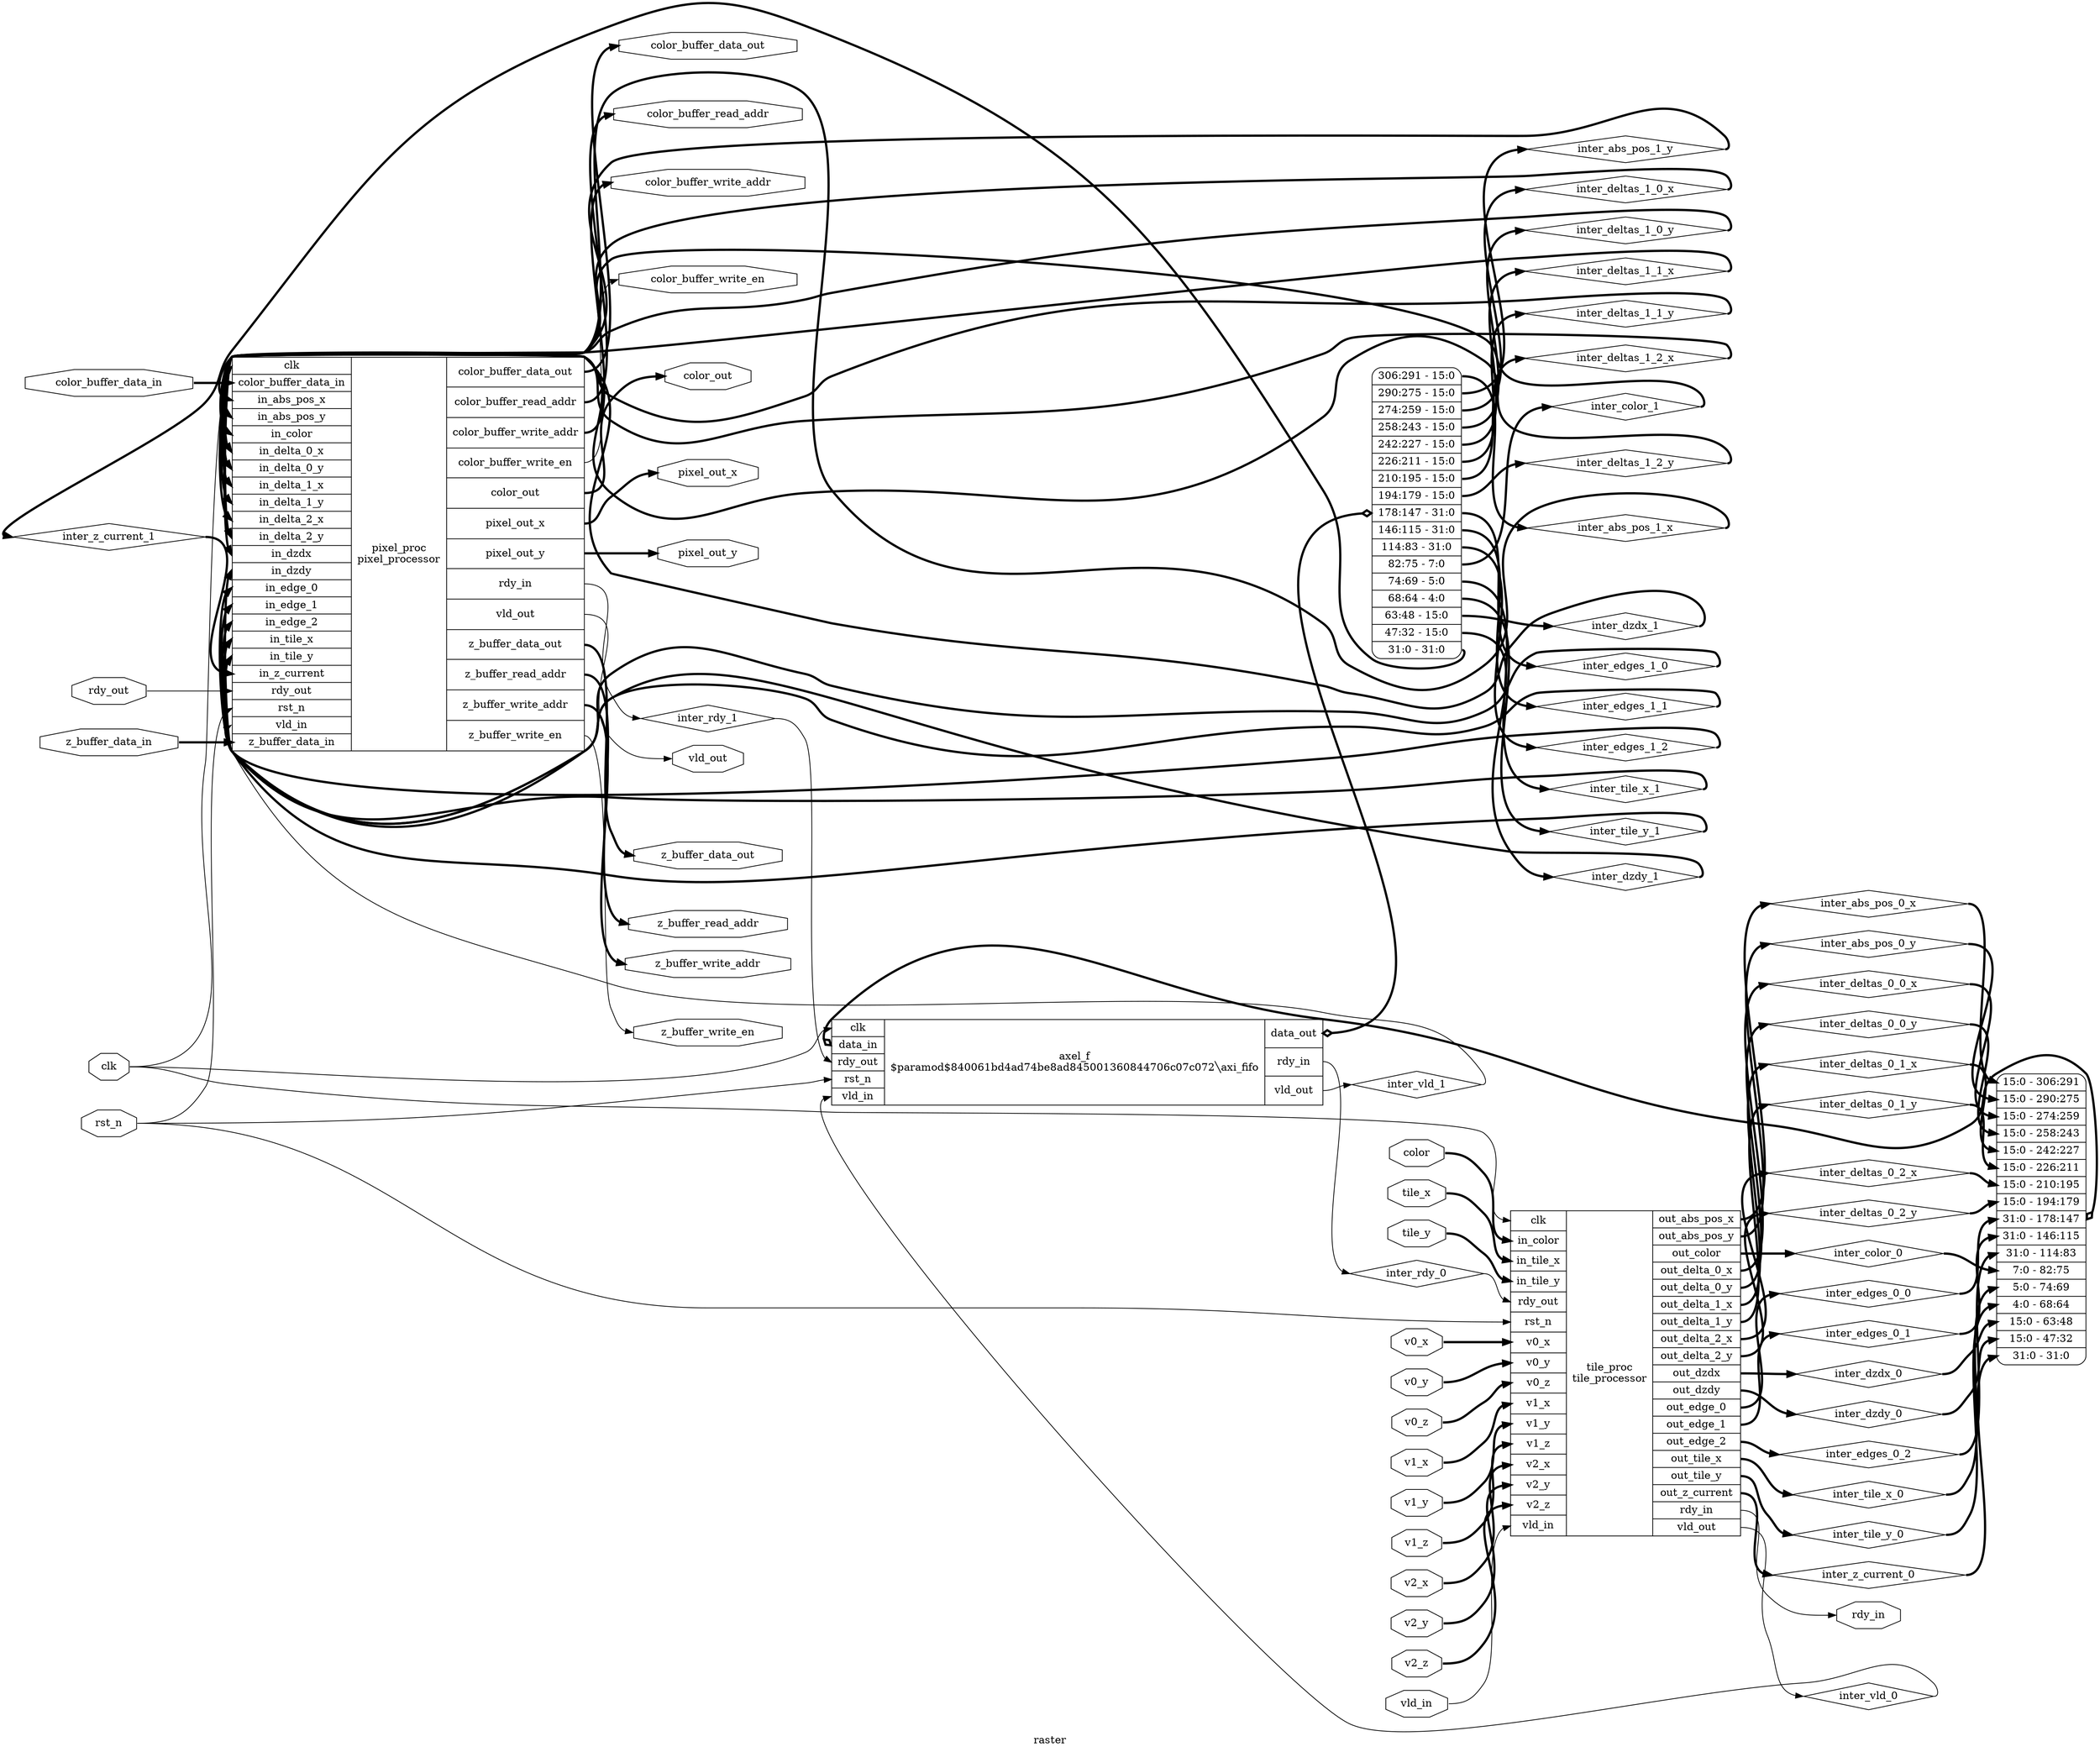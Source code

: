 digraph "raster" {
label="raster";
rankdir="LR";
remincross=true;
n1 [ shape=diamond, label="inter_z_current_1", color="black", fontcolor="black"];
n2 [ shape=diamond, label="inter_dzdy_1", color="black", fontcolor="black"];
n3 [ shape=diamond, label="inter_dzdx_1", color="black", fontcolor="black"];
n4 [ shape=diamond, label="inter_tile_y_1", color="black", fontcolor="black"];
n5 [ shape=diamond, label="inter_tile_x_1", color="black", fontcolor="black"];
n6 [ shape=diamond, label="inter_color_1", color="black", fontcolor="black"];
n7 [ shape=diamond, label="inter_edges_1_2", color="black", fontcolor="black"];
n8 [ shape=diamond, label="inter_edges_1_1", color="black", fontcolor="black"];
n9 [ shape=diamond, label="inter_edges_1_0", color="black", fontcolor="black"];
n10 [ shape=diamond, label="inter_deltas_1_2_y", color="black", fontcolor="black"];
n11 [ shape=diamond, label="inter_deltas_1_2_x", color="black", fontcolor="black"];
n12 [ shape=diamond, label="inter_deltas_1_1_y", color="black", fontcolor="black"];
n13 [ shape=diamond, label="inter_deltas_1_1_x", color="black", fontcolor="black"];
n14 [ shape=diamond, label="inter_deltas_1_0_y", color="black", fontcolor="black"];
n15 [ shape=diamond, label="inter_deltas_1_0_x", color="black", fontcolor="black"];
n16 [ shape=diamond, label="inter_abs_pos_1_y", color="black", fontcolor="black"];
n17 [ shape=diamond, label="inter_abs_pos_1_x", color="black", fontcolor="black"];
n18 [ shape=diamond, label="inter_rdy_1", color="black", fontcolor="black"];
n19 [ shape=diamond, label="inter_vld_1", color="black", fontcolor="black"];
n20 [ shape=diamond, label="inter_z_current_0", color="black", fontcolor="black"];
n21 [ shape=diamond, label="inter_dzdy_0", color="black", fontcolor="black"];
n22 [ shape=diamond, label="inter_dzdx_0", color="black", fontcolor="black"];
n23 [ shape=diamond, label="inter_tile_y_0", color="black", fontcolor="black"];
n24 [ shape=diamond, label="inter_tile_x_0", color="black", fontcolor="black"];
n25 [ shape=diamond, label="inter_color_0", color="black", fontcolor="black"];
n26 [ shape=diamond, label="inter_edges_0_2", color="black", fontcolor="black"];
n27 [ shape=diamond, label="inter_edges_0_1", color="black", fontcolor="black"];
n28 [ shape=diamond, label="inter_edges_0_0", color="black", fontcolor="black"];
n29 [ shape=diamond, label="inter_deltas_0_2_y", color="black", fontcolor="black"];
n30 [ shape=diamond, label="inter_deltas_0_2_x", color="black", fontcolor="black"];
n31 [ shape=diamond, label="inter_deltas_0_1_y", color="black", fontcolor="black"];
n32 [ shape=diamond, label="inter_deltas_0_1_x", color="black", fontcolor="black"];
n33 [ shape=diamond, label="inter_deltas_0_0_y", color="black", fontcolor="black"];
n34 [ shape=diamond, label="inter_deltas_0_0_x", color="black", fontcolor="black"];
n35 [ shape=diamond, label="inter_abs_pos_0_y", color="black", fontcolor="black"];
n36 [ shape=diamond, label="inter_abs_pos_0_x", color="black", fontcolor="black"];
n37 [ shape=diamond, label="inter_rdy_0", color="black", fontcolor="black"];
n38 [ shape=diamond, label="inter_vld_0", color="black", fontcolor="black"];
n39 [ shape=octagon, label="pixel_out_y", color="black", fontcolor="black"];
n40 [ shape=octagon, label="pixel_out_x", color="black", fontcolor="black"];
n41 [ shape=octagon, label="color_out", color="black", fontcolor="black"];
n42 [ shape=octagon, label="vld_out", color="black", fontcolor="black"];
n43 [ shape=octagon, label="rdy_in", color="black", fontcolor="black"];
n44 [ shape=octagon, label="color_buffer_write_addr", color="black", fontcolor="black"];
n45 [ shape=octagon, label="color_buffer_read_addr", color="black", fontcolor="black"];
n46 [ shape=octagon, label="color_buffer_data_out", color="black", fontcolor="black"];
n47 [ shape=octagon, label="color_buffer_write_en", color="black", fontcolor="black"];
n48 [ shape=octagon, label="color_buffer_data_in", color="black", fontcolor="black"];
n49 [ shape=octagon, label="z_buffer_write_addr", color="black", fontcolor="black"];
n50 [ shape=octagon, label="z_buffer_read_addr", color="black", fontcolor="black"];
n51 [ shape=octagon, label="z_buffer_data_out", color="black", fontcolor="black"];
n52 [ shape=octagon, label="z_buffer_write_en", color="black", fontcolor="black"];
n53 [ shape=octagon, label="z_buffer_data_in", color="black", fontcolor="black"];
n54 [ shape=octagon, label="tile_y", color="black", fontcolor="black"];
n55 [ shape=octagon, label="tile_x", color="black", fontcolor="black"];
n56 [ shape=octagon, label="color", color="black", fontcolor="black"];
n57 [ shape=octagon, label="v2_z", color="black", fontcolor="black"];
n58 [ shape=octagon, label="v2_y", color="black", fontcolor="black"];
n59 [ shape=octagon, label="v2_x", color="black", fontcolor="black"];
n60 [ shape=octagon, label="v1_z", color="black", fontcolor="black"];
n61 [ shape=octagon, label="v1_y", color="black", fontcolor="black"];
n62 [ shape=octagon, label="v1_x", color="black", fontcolor="black"];
n63 [ shape=octagon, label="v0_z", color="black", fontcolor="black"];
n64 [ shape=octagon, label="v0_y", color="black", fontcolor="black"];
n65 [ shape=octagon, label="v0_x", color="black", fontcolor="black"];
n66 [ shape=octagon, label="vld_in", color="black", fontcolor="black"];
n67 [ shape=octagon, label="rdy_out", color="black", fontcolor="black"];
n68 [ shape=octagon, label="rst_n", color="black", fontcolor="black"];
n69 [ shape=octagon, label="clk", color="black", fontcolor="black"];
c87 [ shape=record, label="{{<p69> clk|<p48> color_buffer_data_in|<p70> in_abs_pos_x|<p71> in_abs_pos_y|<p72> in_color|<p73> in_delta_0_x|<p74> in_delta_0_y|<p75> in_delta_1_x|<p76> in_delta_1_y|<p77> in_delta_2_x|<p78> in_delta_2_y|<p79> in_dzdx|<p80> in_dzdy|<p81> in_edge_0|<p82> in_edge_1|<p83> in_edge_2|<p84> in_tile_x|<p85> in_tile_y|<p86> in_z_current|<p67> rdy_out|<p68> rst_n|<p66> vld_in|<p53> z_buffer_data_in}|pixel_proc\npixel_processor|{<p46> color_buffer_data_out|<p45> color_buffer_read_addr|<p44> color_buffer_write_addr|<p47> color_buffer_write_en|<p41> color_out|<p40> pixel_out_x|<p39> pixel_out_y|<p43> rdy_in|<p42> vld_out|<p51> z_buffer_data_out|<p50> z_buffer_read_addr|<p49> z_buffer_write_addr|<p52> z_buffer_write_en}}",  ];
c90 [ shape=record, label="{{<p69> clk|<p88> data_in|<p67> rdy_out|<p68> rst_n|<p66> vld_in}|axel_f\n$paramod$840061bd4ad74be8ad845001360844706c07c072&#9586;axi_fifo|{<p89> data_out|<p43> rdy_in|<p42> vld_out}}",  ];
x0 [ shape=record, style=rounded, label="<s16> 306:291 - 15:0 |<s15> 290:275 - 15:0 |<s14> 274:259 - 15:0 |<s13> 258:243 - 15:0 |<s12> 242:227 - 15:0 |<s11> 226:211 - 15:0 |<s10> 210:195 - 15:0 |<s9> 194:179 - 15:0 |<s8> 178:147 - 31:0 |<s7> 146:115 - 31:0 |<s6> 114:83 - 31:0 |<s5> 82:75 - 7:0 |<s4> 74:69 - 5:0 |<s3> 68:64 - 4:0 |<s2> 63:48 - 15:0 |<s1> 47:32 - 15:0 |<s0> 31:0 - 31:0 ", color="black", fontcolor="black" ];
c90:p89:e -> x0:w [arrowhead=odiamond, arrowtail=odiamond, dir=both, color="black", fontcolor="black", style="setlinewidth(3)", label=""];
x1 [ shape=record, style=rounded, label="<s16> 15:0 - 306:291 |<s15> 15:0 - 290:275 |<s14> 15:0 - 274:259 |<s13> 15:0 - 258:243 |<s12> 15:0 - 242:227 |<s11> 15:0 - 226:211 |<s10> 15:0 - 210:195 |<s9> 15:0 - 194:179 |<s8> 31:0 - 178:147 |<s7> 31:0 - 146:115 |<s6> 31:0 - 114:83 |<s5> 7:0 - 82:75 |<s4> 5:0 - 74:69 |<s3> 4:0 - 68:64 |<s2> 15:0 - 63:48 |<s1> 15:0 - 47:32 |<s0> 31:0 - 31:0 ", color="black", fontcolor="black" ];
x1:e -> c90:p88:w [arrowhead=odiamond, arrowtail=odiamond, dir=both, color="black", fontcolor="black", style="setlinewidth(3)", label=""];
c108 [ shape=record, label="{{<p69> clk|<p72> in_color|<p84> in_tile_x|<p85> in_tile_y|<p67> rdy_out|<p68> rst_n|<p65> v0_x|<p64> v0_y|<p63> v0_z|<p62> v1_x|<p61> v1_y|<p60> v1_z|<p59> v2_x|<p58> v2_y|<p57> v2_z|<p66> vld_in}|tile_proc\ntile_processor|{<p91> out_abs_pos_x|<p92> out_abs_pos_y|<p93> out_color|<p94> out_delta_0_x|<p95> out_delta_0_y|<p96> out_delta_1_x|<p97> out_delta_1_y|<p98> out_delta_2_x|<p99> out_delta_2_y|<p100> out_dzdx|<p101> out_dzdy|<p102> out_edge_0|<p103> out_edge_1|<p104> out_edge_2|<p105> out_tile_x|<p106> out_tile_y|<p107> out_z_current|<p43> rdy_in|<p42> vld_out}}",  ];
x0:s0:e -> n1:w [color="black", fontcolor="black", style="setlinewidth(3)", label=""];
n1:e -> c87:p86:w [color="black", fontcolor="black", style="setlinewidth(3)", label=""];
x0:s9:e -> n10:w [color="black", fontcolor="black", style="setlinewidth(3)", label=""];
n10:e -> c87:p78:w [color="black", fontcolor="black", style="setlinewidth(3)", label=""];
x0:s10:e -> n11:w [color="black", fontcolor="black", style="setlinewidth(3)", label=""];
n11:e -> c87:p77:w [color="black", fontcolor="black", style="setlinewidth(3)", label=""];
x0:s11:e -> n12:w [color="black", fontcolor="black", style="setlinewidth(3)", label=""];
n12:e -> c87:p76:w [color="black", fontcolor="black", style="setlinewidth(3)", label=""];
x0:s12:e -> n13:w [color="black", fontcolor="black", style="setlinewidth(3)", label=""];
n13:e -> c87:p75:w [color="black", fontcolor="black", style="setlinewidth(3)", label=""];
x0:s13:e -> n14:w [color="black", fontcolor="black", style="setlinewidth(3)", label=""];
n14:e -> c87:p74:w [color="black", fontcolor="black", style="setlinewidth(3)", label=""];
x0:s14:e -> n15:w [color="black", fontcolor="black", style="setlinewidth(3)", label=""];
n15:e -> c87:p73:w [color="black", fontcolor="black", style="setlinewidth(3)", label=""];
x0:s15:e -> n16:w [color="black", fontcolor="black", style="setlinewidth(3)", label=""];
n16:e -> c87:p71:w [color="black", fontcolor="black", style="setlinewidth(3)", label=""];
x0:s16:e -> n17:w [color="black", fontcolor="black", style="setlinewidth(3)", label=""];
n17:e -> c87:p70:w [color="black", fontcolor="black", style="setlinewidth(3)", label=""];
c87:p43:e -> n18:w [color="black", fontcolor="black", label=""];
n18:e -> c90:p67:w [color="black", fontcolor="black", label=""];
c90:p42:e -> n19:w [color="black", fontcolor="black", label=""];
n19:e -> c87:p66:w [color="black", fontcolor="black", label=""];
x0:s1:e -> n2:w [color="black", fontcolor="black", style="setlinewidth(3)", label=""];
n2:e -> c87:p80:w [color="black", fontcolor="black", style="setlinewidth(3)", label=""];
c108:p107:e -> n20:w [color="black", fontcolor="black", style="setlinewidth(3)", label=""];
n20:e -> x1:s0:w [color="black", fontcolor="black", style="setlinewidth(3)", label=""];
c108:p101:e -> n21:w [color="black", fontcolor="black", style="setlinewidth(3)", label=""];
n21:e -> x1:s1:w [color="black", fontcolor="black", style="setlinewidth(3)", label=""];
c108:p100:e -> n22:w [color="black", fontcolor="black", style="setlinewidth(3)", label=""];
n22:e -> x1:s2:w [color="black", fontcolor="black", style="setlinewidth(3)", label=""];
c108:p106:e -> n23:w [color="black", fontcolor="black", style="setlinewidth(3)", label=""];
n23:e -> x1:s3:w [color="black", fontcolor="black", style="setlinewidth(3)", label=""];
c108:p105:e -> n24:w [color="black", fontcolor="black", style="setlinewidth(3)", label=""];
n24:e -> x1:s4:w [color="black", fontcolor="black", style="setlinewidth(3)", label=""];
c108:p93:e -> n25:w [color="black", fontcolor="black", style="setlinewidth(3)", label=""];
n25:e -> x1:s5:w [color="black", fontcolor="black", style="setlinewidth(3)", label=""];
c108:p104:e -> n26:w [color="black", fontcolor="black", style="setlinewidth(3)", label=""];
n26:e -> x1:s6:w [color="black", fontcolor="black", style="setlinewidth(3)", label=""];
c108:p103:e -> n27:w [color="black", fontcolor="black", style="setlinewidth(3)", label=""];
n27:e -> x1:s7:w [color="black", fontcolor="black", style="setlinewidth(3)", label=""];
c108:p102:e -> n28:w [color="black", fontcolor="black", style="setlinewidth(3)", label=""];
n28:e -> x1:s8:w [color="black", fontcolor="black", style="setlinewidth(3)", label=""];
c108:p99:e -> n29:w [color="black", fontcolor="black", style="setlinewidth(3)", label=""];
n29:e -> x1:s9:w [color="black", fontcolor="black", style="setlinewidth(3)", label=""];
x0:s2:e -> n3:w [color="black", fontcolor="black", style="setlinewidth(3)", label=""];
n3:e -> c87:p79:w [color="black", fontcolor="black", style="setlinewidth(3)", label=""];
c108:p98:e -> n30:w [color="black", fontcolor="black", style="setlinewidth(3)", label=""];
n30:e -> x1:s10:w [color="black", fontcolor="black", style="setlinewidth(3)", label=""];
c108:p97:e -> n31:w [color="black", fontcolor="black", style="setlinewidth(3)", label=""];
n31:e -> x1:s11:w [color="black", fontcolor="black", style="setlinewidth(3)", label=""];
c108:p96:e -> n32:w [color="black", fontcolor="black", style="setlinewidth(3)", label=""];
n32:e -> x1:s12:w [color="black", fontcolor="black", style="setlinewidth(3)", label=""];
c108:p95:e -> n33:w [color="black", fontcolor="black", style="setlinewidth(3)", label=""];
n33:e -> x1:s13:w [color="black", fontcolor="black", style="setlinewidth(3)", label=""];
c108:p94:e -> n34:w [color="black", fontcolor="black", style="setlinewidth(3)", label=""];
n34:e -> x1:s14:w [color="black", fontcolor="black", style="setlinewidth(3)", label=""];
c108:p92:e -> n35:w [color="black", fontcolor="black", style="setlinewidth(3)", label=""];
n35:e -> x1:s15:w [color="black", fontcolor="black", style="setlinewidth(3)", label=""];
c108:p91:e -> n36:w [color="black", fontcolor="black", style="setlinewidth(3)", label=""];
n36:e -> x1:s16:w [color="black", fontcolor="black", style="setlinewidth(3)", label=""];
c90:p43:e -> n37:w [color="black", fontcolor="black", label=""];
n37:e -> c108:p67:w [color="black", fontcolor="black", label=""];
c108:p42:e -> n38:w [color="black", fontcolor="black", label=""];
n38:e -> c90:p66:w [color="black", fontcolor="black", label=""];
c87:p39:e -> n39:w [color="black", fontcolor="black", style="setlinewidth(3)", label=""];
x0:s3:e -> n4:w [color="black", fontcolor="black", style="setlinewidth(3)", label=""];
n4:e -> c87:p85:w [color="black", fontcolor="black", style="setlinewidth(3)", label=""];
c87:p40:e -> n40:w [color="black", fontcolor="black", style="setlinewidth(3)", label=""];
c87:p41:e -> n41:w [color="black", fontcolor="black", style="setlinewidth(3)", label=""];
c87:p42:e -> n42:w [color="black", fontcolor="black", label=""];
c108:p43:e -> n43:w [color="black", fontcolor="black", label=""];
c87:p44:e -> n44:w [color="black", fontcolor="black", style="setlinewidth(3)", label=""];
c87:p45:e -> n45:w [color="black", fontcolor="black", style="setlinewidth(3)", label=""];
c87:p46:e -> n46:w [color="black", fontcolor="black", style="setlinewidth(3)", label=""];
c87:p47:e -> n47:w [color="black", fontcolor="black", label=""];
n48:e -> c87:p48:w [color="black", fontcolor="black", style="setlinewidth(3)", label=""];
c87:p49:e -> n49:w [color="black", fontcolor="black", style="setlinewidth(3)", label=""];
x0:s4:e -> n5:w [color="black", fontcolor="black", style="setlinewidth(3)", label=""];
n5:e -> c87:p84:w [color="black", fontcolor="black", style="setlinewidth(3)", label=""];
c87:p50:e -> n50:w [color="black", fontcolor="black", style="setlinewidth(3)", label=""];
c87:p51:e -> n51:w [color="black", fontcolor="black", style="setlinewidth(3)", label=""];
c87:p52:e -> n52:w [color="black", fontcolor="black", label=""];
n53:e -> c87:p53:w [color="black", fontcolor="black", style="setlinewidth(3)", label=""];
n54:e -> c108:p85:w [color="black", fontcolor="black", style="setlinewidth(3)", label=""];
n55:e -> c108:p84:w [color="black", fontcolor="black", style="setlinewidth(3)", label=""];
n56:e -> c108:p72:w [color="black", fontcolor="black", style="setlinewidth(3)", label=""];
n57:e -> c108:p57:w [color="black", fontcolor="black", style="setlinewidth(3)", label=""];
n58:e -> c108:p58:w [color="black", fontcolor="black", style="setlinewidth(3)", label=""];
n59:e -> c108:p59:w [color="black", fontcolor="black", style="setlinewidth(3)", label=""];
x0:s5:e -> n6:w [color="black", fontcolor="black", style="setlinewidth(3)", label=""];
n6:e -> c87:p72:w [color="black", fontcolor="black", style="setlinewidth(3)", label=""];
n60:e -> c108:p60:w [color="black", fontcolor="black", style="setlinewidth(3)", label=""];
n61:e -> c108:p61:w [color="black", fontcolor="black", style="setlinewidth(3)", label=""];
n62:e -> c108:p62:w [color="black", fontcolor="black", style="setlinewidth(3)", label=""];
n63:e -> c108:p63:w [color="black", fontcolor="black", style="setlinewidth(3)", label=""];
n64:e -> c108:p64:w [color="black", fontcolor="black", style="setlinewidth(3)", label=""];
n65:e -> c108:p65:w [color="black", fontcolor="black", style="setlinewidth(3)", label=""];
n66:e -> c108:p66:w [color="black", fontcolor="black", label=""];
n67:e -> c87:p67:w [color="black", fontcolor="black", label=""];
n68:e -> c108:p68:w [color="black", fontcolor="black", label=""];
n68:e -> c87:p68:w [color="black", fontcolor="black", label=""];
n68:e -> c90:p68:w [color="black", fontcolor="black", label=""];
n69:e -> c108:p69:w [color="black", fontcolor="black", label=""];
n69:e -> c87:p69:w [color="black", fontcolor="black", label=""];
n69:e -> c90:p69:w [color="black", fontcolor="black", label=""];
x0:s6:e -> n7:w [color="black", fontcolor="black", style="setlinewidth(3)", label=""];
n7:e -> c87:p83:w [color="black", fontcolor="black", style="setlinewidth(3)", label=""];
x0:s7:e -> n8:w [color="black", fontcolor="black", style="setlinewidth(3)", label=""];
n8:e -> c87:p82:w [color="black", fontcolor="black", style="setlinewidth(3)", label=""];
x0:s8:e -> n9:w [color="black", fontcolor="black", style="setlinewidth(3)", label=""];
n9:e -> c87:p81:w [color="black", fontcolor="black", style="setlinewidth(3)", label=""];
}
